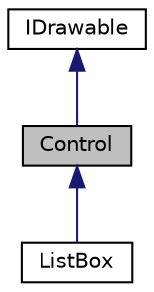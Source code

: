 digraph "Control"
{
  edge [fontname="Helvetica",fontsize="10",labelfontname="Helvetica",labelfontsize="10"];
  node [fontname="Helvetica",fontsize="10",shape=record];
  Node1 [label="Control",height=0.2,width=0.4,color="black", fillcolor="grey75", style="filled", fontcolor="black"];
  Node2 -> Node1 [dir="back",color="midnightblue",fontsize="10",style="solid",fontname="Helvetica"];
  Node2 [label="IDrawable",height=0.2,width=0.4,color="black", fillcolor="white", style="filled",URL="$class_i_drawable.html"];
  Node1 -> Node3 [dir="back",color="midnightblue",fontsize="10",style="solid",fontname="Helvetica"];
  Node3 [label="ListBox",height=0.2,width=0.4,color="black", fillcolor="white", style="filled",URL="$class_list_box.html"];
}
